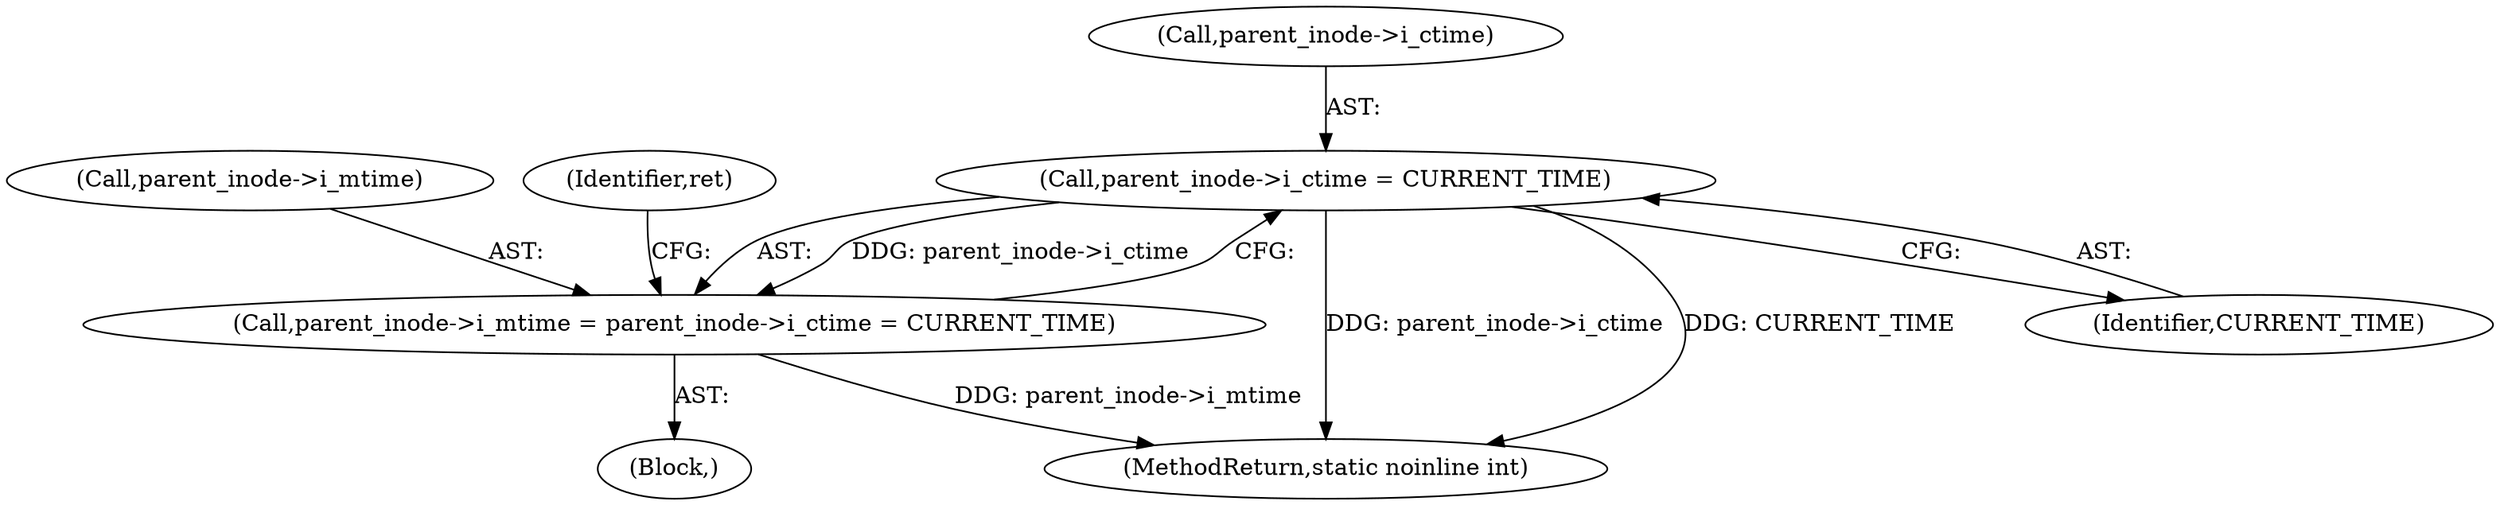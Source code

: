 digraph "0_linux_9c52057c698fb96f8f07e7a4bcf4801a092bda89_2@pointer" {
"1000737" [label="(Call,parent_inode->i_ctime = CURRENT_TIME)"];
"1000733" [label="(Call,parent_inode->i_mtime = parent_inode->i_ctime = CURRENT_TIME)"];
"1000737" [label="(Call,parent_inode->i_ctime = CURRENT_TIME)"];
"1000734" [label="(Call,parent_inode->i_mtime)"];
"1000781" [label="(MethodReturn,static noinline int)"];
"1000114" [label="(Block,)"];
"1000741" [label="(Identifier,CURRENT_TIME)"];
"1000738" [label="(Call,parent_inode->i_ctime)"];
"1000743" [label="(Identifier,ret)"];
"1000733" [label="(Call,parent_inode->i_mtime = parent_inode->i_ctime = CURRENT_TIME)"];
"1000737" -> "1000733"  [label="AST: "];
"1000737" -> "1000741"  [label="CFG: "];
"1000738" -> "1000737"  [label="AST: "];
"1000741" -> "1000737"  [label="AST: "];
"1000733" -> "1000737"  [label="CFG: "];
"1000737" -> "1000781"  [label="DDG: parent_inode->i_ctime"];
"1000737" -> "1000781"  [label="DDG: CURRENT_TIME"];
"1000737" -> "1000733"  [label="DDG: parent_inode->i_ctime"];
"1000733" -> "1000114"  [label="AST: "];
"1000734" -> "1000733"  [label="AST: "];
"1000743" -> "1000733"  [label="CFG: "];
"1000733" -> "1000781"  [label="DDG: parent_inode->i_mtime"];
}
